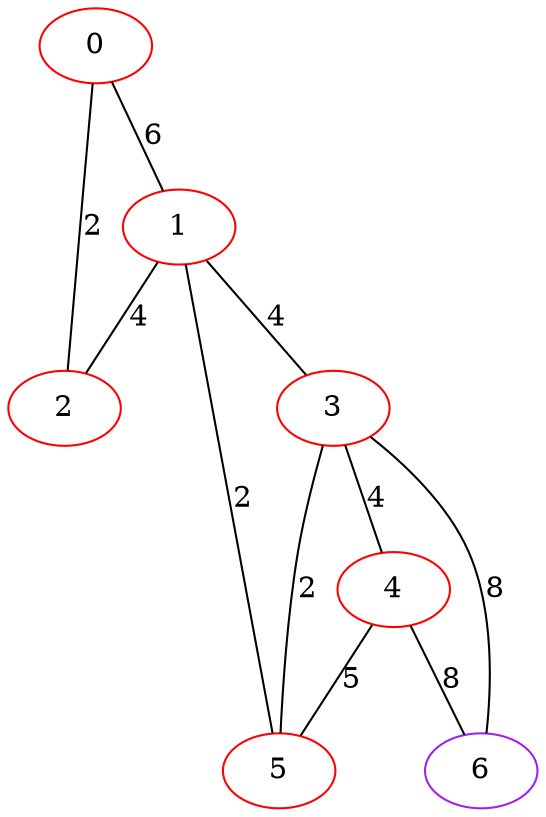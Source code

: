 graph "" {
0 [color=red, weight=1];
1 [color=red, weight=1];
2 [color=red, weight=1];
3 [color=red, weight=1];
4 [color=red, weight=1];
5 [color=red, weight=1];
6 [color=purple, weight=4];
0 -- 1  [key=0, label=6];
0 -- 2  [key=0, label=2];
1 -- 2  [key=0, label=4];
1 -- 3  [key=0, label=4];
1 -- 5  [key=0, label=2];
3 -- 4  [key=0, label=4];
3 -- 5  [key=0, label=2];
3 -- 6  [key=0, label=8];
4 -- 5  [key=0, label=5];
4 -- 6  [key=0, label=8];
}

